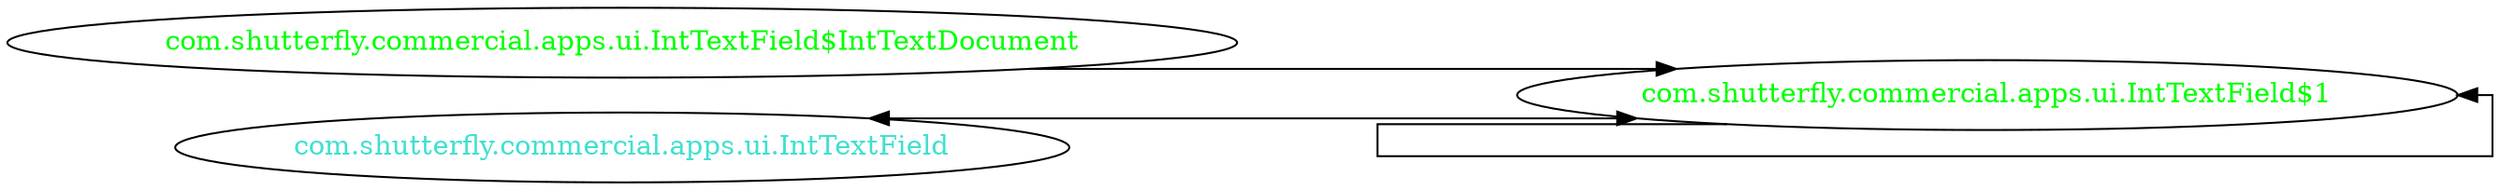 digraph dependencyGraph {
 concentrate=true;
 ranksep="2.0";
 rankdir="LR"; 
 splines="ortho";
"com.shutterfly.commercial.apps.ui.IntTextField$1" [fontcolor="red"];
"com.shutterfly.commercial.apps.ui.IntTextField$IntTextDocument" [ fontcolor="green" ];
"com.shutterfly.commercial.apps.ui.IntTextField$IntTextDocument"->"com.shutterfly.commercial.apps.ui.IntTextField$1";
"com.shutterfly.commercial.apps.ui.IntTextField$1" [ fontcolor="green" ];
"com.shutterfly.commercial.apps.ui.IntTextField$1"->"com.shutterfly.commercial.apps.ui.IntTextField$1";
"com.shutterfly.commercial.apps.ui.IntTextField" [ fontcolor="turquoise" ];
"com.shutterfly.commercial.apps.ui.IntTextField"->"com.shutterfly.commercial.apps.ui.IntTextField$1" [dir=both];
}